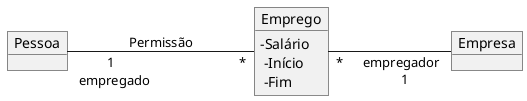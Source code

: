 @startuml mod01ima12
skinparam classAttributeIconSize 0
object "Pessoa" as o1
object "Emprego" as o2
object "Empresa" as o3
o2 : -Salário \n -Início \n -Fim
left to right direction
o1"1 \n empregado" --- "*"o2: Permissão
o2"*" --- "empregador \n 1"o3
@enduml